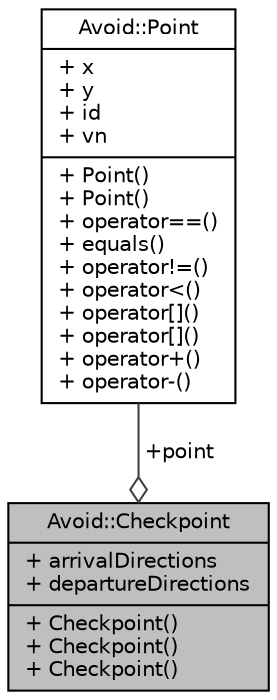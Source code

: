 digraph "Avoid::Checkpoint"
{
  edge [fontname="Helvetica",fontsize="10",labelfontname="Helvetica",labelfontsize="10"];
  node [fontname="Helvetica",fontsize="10",shape=record];
  Node1 [label="{Avoid::Checkpoint\n|+ arrivalDirections\l+ departureDirections\l|+ Checkpoint()\l+ Checkpoint()\l+ Checkpoint()\l}",height=0.2,width=0.4,color="black", fillcolor="grey75", style="filled" fontcolor="black"];
  Node2 -> Node1 [color="grey25",fontsize="10",style="solid",label=" +point" ,arrowhead="odiamond",fontname="Helvetica"];
  Node2 [label="{Avoid::Point\n|+ x\l+ y\l+ id\l+ vn\l|+ Point()\l+ Point()\l+ operator==()\l+ equals()\l+ operator!=()\l+ operator\<()\l+ operator[]()\l+ operator[]()\l+ operator+()\l+ operator-()\l}",height=0.2,width=0.4,color="black", fillcolor="white", style="filled",URL="$classAvoid_1_1Point.html",tooltip="The Point class defines a point in the plane."];
}
